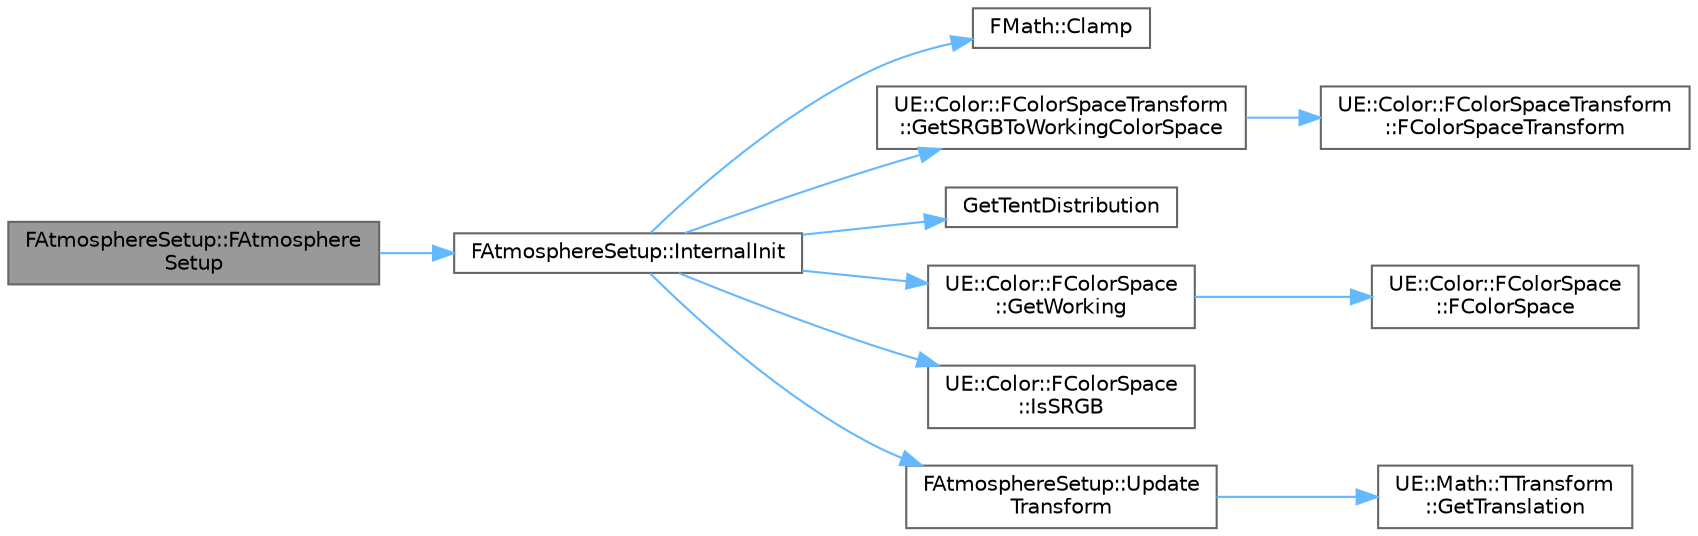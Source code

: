 digraph "FAtmosphereSetup::FAtmosphereSetup"
{
 // INTERACTIVE_SVG=YES
 // LATEX_PDF_SIZE
  bgcolor="transparent";
  edge [fontname=Helvetica,fontsize=10,labelfontname=Helvetica,labelfontsize=10];
  node [fontname=Helvetica,fontsize=10,shape=box,height=0.2,width=0.4];
  rankdir="LR";
  Node1 [id="Node000001",label="FAtmosphereSetup::FAtmosphere\lSetup",height=0.2,width=0.4,color="gray40", fillcolor="grey60", style="filled", fontcolor="black",tooltip=" "];
  Node1 -> Node2 [id="edge1_Node000001_Node000002",color="steelblue1",style="solid",tooltip=" "];
  Node2 [id="Node000002",label="FAtmosphereSetup::InternalInit",height=0.2,width=0.4,color="grey40", fillcolor="white", style="filled",URL="$d7/dab/structFAtmosphereSetup.html#ab68865704daf33ddd65d22f59329d543",tooltip=" "];
  Node2 -> Node3 [id="edge2_Node000002_Node000003",color="steelblue1",style="solid",tooltip=" "];
  Node3 [id="Node000003",label="FMath::Clamp",height=0.2,width=0.4,color="grey40", fillcolor="white", style="filled",URL="$dc/d20/structFMath.html#a7dbca5929b2ea7f13304eb4c927dab6c",tooltip="Clamps X to be between Min and Max, inclusive."];
  Node2 -> Node4 [id="edge3_Node000002_Node000004",color="steelblue1",style="solid",tooltip=" "];
  Node4 [id="Node000004",label="UE::Color::FColorSpaceTransform\l::GetSRGBToWorkingColorSpace",height=0.2,width=0.4,color="grey40", fillcolor="white", style="filled",URL="$df/d62/structUE_1_1Color_1_1FColorSpaceTransform.html#a5c00f11953692221678cec97aef27f13",tooltip="Convenience function to get a (statically cached) conversion from sRGB/Rec709 to the working color sp..."];
  Node4 -> Node5 [id="edge4_Node000004_Node000005",color="steelblue1",style="solid",tooltip=" "];
  Node5 [id="Node000005",label="UE::Color::FColorSpaceTransform\l::FColorSpaceTransform",height=0.2,width=0.4,color="grey40", fillcolor="white", style="filled",URL="$df/d62/structUE_1_1Color_1_1FColorSpaceTransform.html#ac1666584ac95a560e7db23095796a426",tooltip="Constructor: create a color space transformation matrix from a source to a target color space using t..."];
  Node2 -> Node6 [id="edge5_Node000002_Node000006",color="steelblue1",style="solid",tooltip=" "];
  Node6 [id="Node000006",label="GetTentDistribution",height=0.2,width=0.4,color="grey40", fillcolor="white", style="filled",URL="$d3/d5b/SkyAtmosphereCommonData_8cpp.html#a30eedb2ca8ab358aba4fa93b104dd995",tooltip=" "];
  Node2 -> Node7 [id="edge6_Node000002_Node000007",color="steelblue1",style="solid",tooltip=" "];
  Node7 [id="Node000007",label="UE::Color::FColorSpace\l::GetWorking",height=0.2,width=0.4,color="grey40", fillcolor="white", style="filled",URL="$dc/da2/classUE_1_1Color_1_1FColorSpace.html#a78caa3883dc1626024b7a98c0767c461",tooltip="Get the global engine working color space (as a singleton)."];
  Node7 -> Node8 [id="edge7_Node000007_Node000008",color="steelblue1",style="solid",tooltip=" "];
  Node8 [id="Node000008",label="UE::Color::FColorSpace\l::FColorSpace",height=0.2,width=0.4,color="grey40", fillcolor="white", style="filled",URL="$dc/da2/classUE_1_1Color_1_1FColorSpace.html#a2e9d4ab61b1e7d853187bdbeea54eedc",tooltip="Constructor."];
  Node2 -> Node9 [id="edge8_Node000002_Node000009",color="steelblue1",style="solid",tooltip=" "];
  Node9 [id="Node000009",label="UE::Color::FColorSpace\l::IsSRGB",height=0.2,width=0.4,color="grey40", fillcolor="white", style="filled",URL="$dc/da2/classUE_1_1Color_1_1FColorSpace.html#a0605d6e8e68a46df4d0acd32e212e54f",tooltip="Convenience function to verify if the color space matches the engine's default sRGB chromaticities."];
  Node2 -> Node10 [id="edge9_Node000002_Node000010",color="steelblue1",style="solid",tooltip=" "];
  Node10 [id="Node000010",label="FAtmosphereSetup::Update\lTransform",height=0.2,width=0.4,color="grey40", fillcolor="white", style="filled",URL="$d7/dab/structFAtmosphereSetup.html#a341ad9bc46a73b74380dd75455df37c8",tooltip=" "];
  Node10 -> Node11 [id="edge10_Node000010_Node000011",color="steelblue1",style="solid",tooltip=" "];
  Node11 [id="Node000011",label="UE::Math::TTransform\l::GetTranslation",height=0.2,width=0.4,color="grey40", fillcolor="white", style="filled",URL="$d9/db6/structUE_1_1Math_1_1TTransform.html#ab3caa5b8d1899fa9bf7d270ce3bf90f2",tooltip="Returns the translation component."];
}
